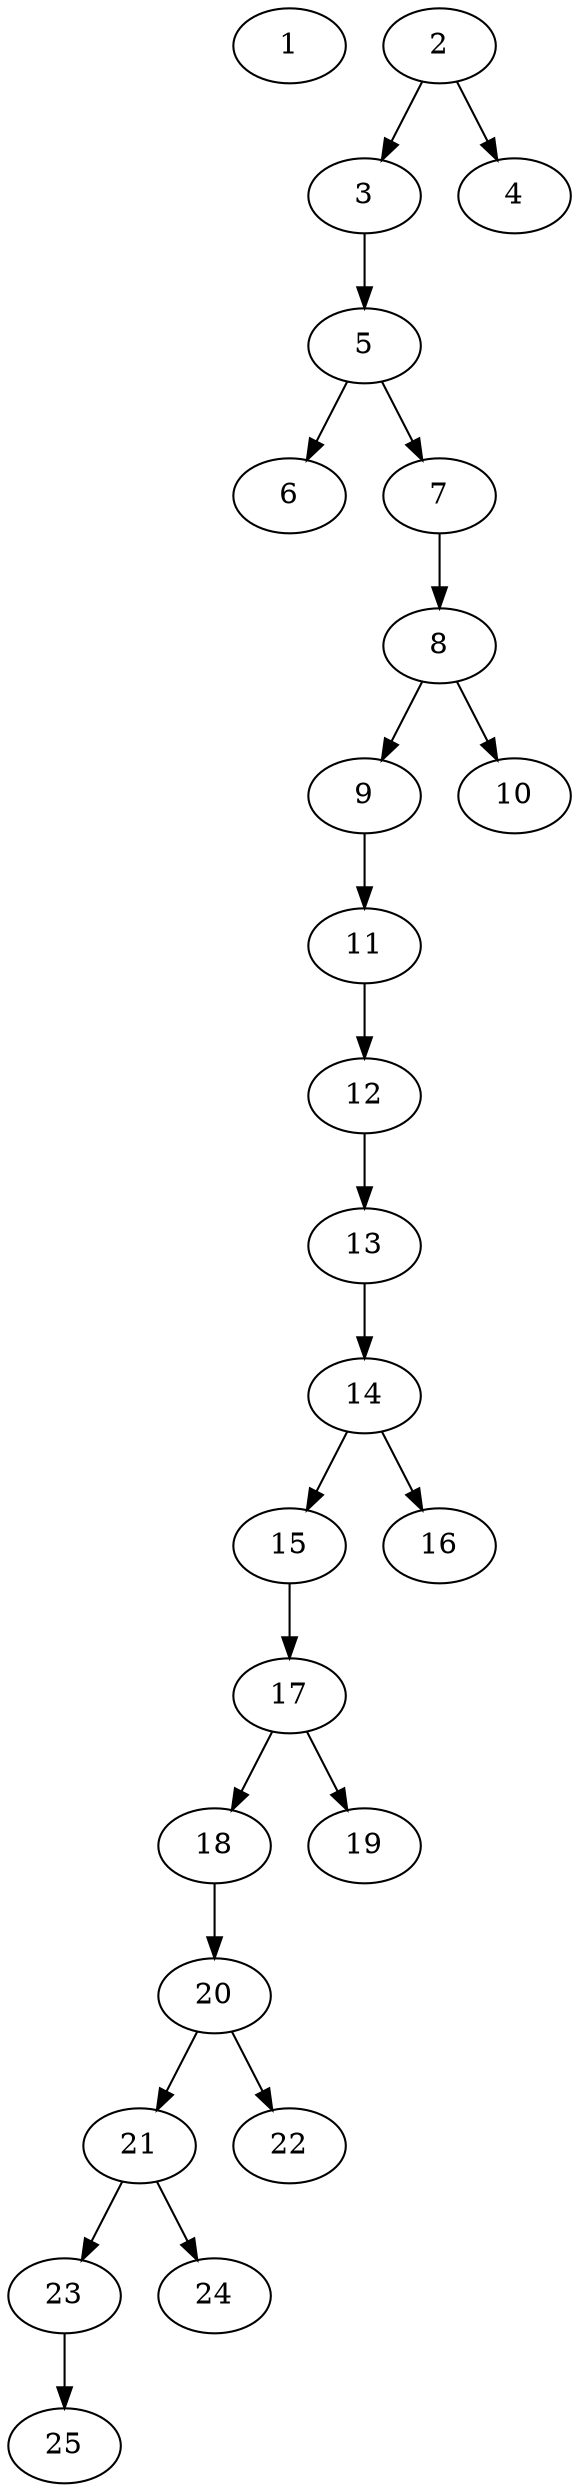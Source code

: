 // DAG automatically generated by daggen at Thu Oct  3 14:00:39 2019
// ./daggen --dot -n 25 --ccr 0.5 --fat 0.3 --regular 0.5 --density 0.5 --mindata 5242880 --maxdata 52428800 
digraph G {
  1 [size="75440128", alpha="0.13", expect_size="37720064"] 
  2 [size="35663872", alpha="0.03", expect_size="17831936"] 
  2 -> 3 [size ="17831936"]
  2 -> 4 [size ="17831936"]
  3 [size="60585984", alpha="0.09", expect_size="30292992"] 
  3 -> 5 [size ="30292992"]
  4 [size="102785024", alpha="0.03", expect_size="51392512"] 
  5 [size="103446528", alpha="0.03", expect_size="51723264"] 
  5 -> 6 [size ="51723264"]
  5 -> 7 [size ="51723264"]
  6 [size="91787264", alpha="0.17", expect_size="45893632"] 
  7 [size="26351616", alpha="0.18", expect_size="13175808"] 
  7 -> 8 [size ="13175808"]
  8 [size="37318656", alpha="0.01", expect_size="18659328"] 
  8 -> 9 [size ="18659328"]
  8 -> 10 [size ="18659328"]
  9 [size="20381696", alpha="0.12", expect_size="10190848"] 
  9 -> 11 [size ="10190848"]
  10 [size="57497600", alpha="0.09", expect_size="28748800"] 
  11 [size="26308608", alpha="0.07", expect_size="13154304"] 
  11 -> 12 [size ="13154304"]
  12 [size="87791616", alpha="0.07", expect_size="43895808"] 
  12 -> 13 [size ="43895808"]
  13 [size="102475776", alpha="0.10", expect_size="51237888"] 
  13 -> 14 [size ="51237888"]
  14 [size="49604608", alpha="0.09", expect_size="24802304"] 
  14 -> 15 [size ="24802304"]
  14 -> 16 [size ="24802304"]
  15 [size="64323584", alpha="0.04", expect_size="32161792"] 
  15 -> 17 [size ="32161792"]
  16 [size="76439552", alpha="0.05", expect_size="38219776"] 
  17 [size="59959296", alpha="0.19", expect_size="29979648"] 
  17 -> 18 [size ="29979648"]
  17 -> 19 [size ="29979648"]
  18 [size="50493440", alpha="0.18", expect_size="25246720"] 
  18 -> 20 [size ="25246720"]
  19 [size="55404544", alpha="0.05", expect_size="27702272"] 
  20 [size="17252352", alpha="0.05", expect_size="8626176"] 
  20 -> 21 [size ="8626176"]
  20 -> 22 [size ="8626176"]
  21 [size="59410432", alpha="0.18", expect_size="29705216"] 
  21 -> 23 [size ="29705216"]
  21 -> 24 [size ="29705216"]
  22 [size="94588928", alpha="0.17", expect_size="47294464"] 
  23 [size="31207424", alpha="0.06", expect_size="15603712"] 
  23 -> 25 [size ="15603712"]
  24 [size="79822848", alpha="0.15", expect_size="39911424"] 
  25 [size="28956672", alpha="0.03", expect_size="14478336"] 
}
